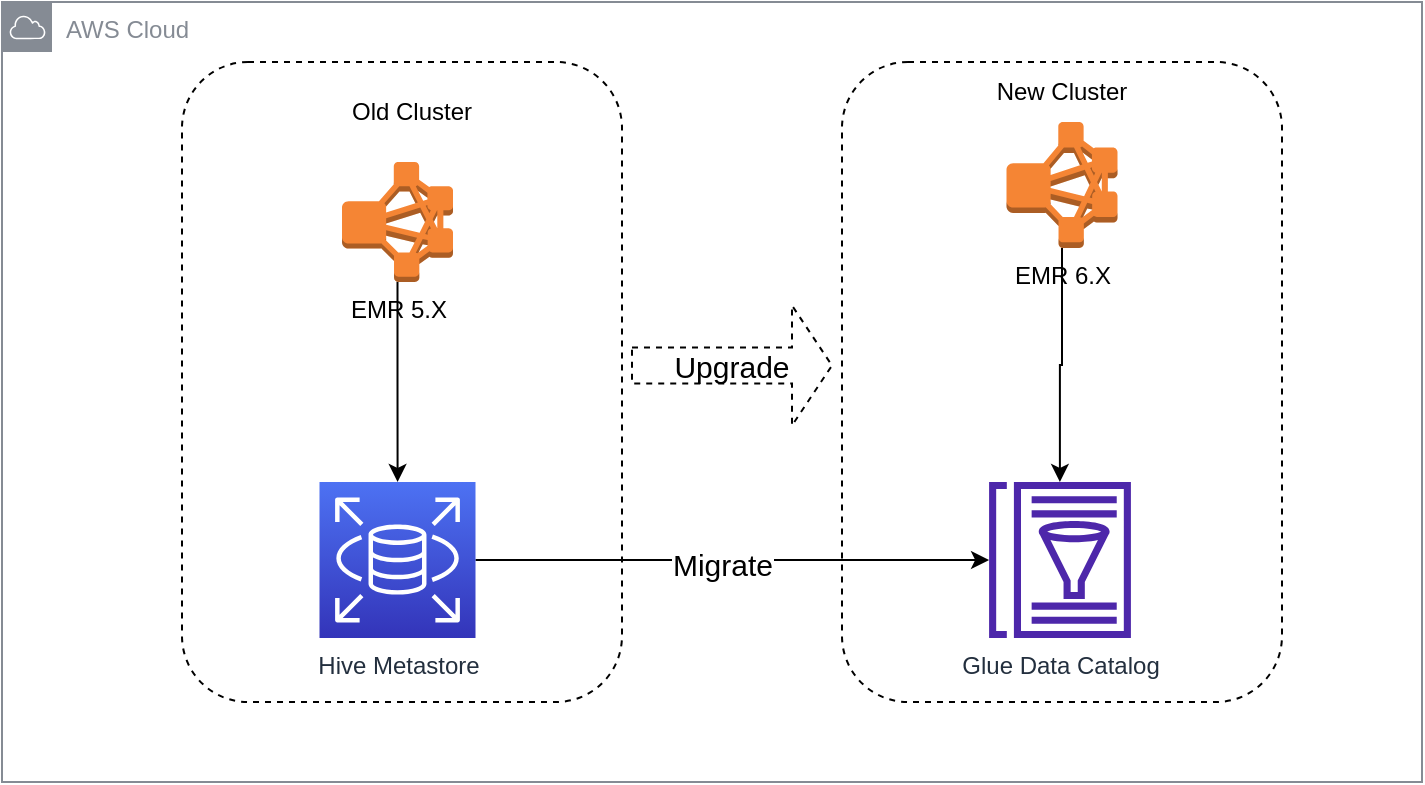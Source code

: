 <mxfile version="17.4.5" type="github"><diagram id="Cd5y1kNHd57_tZJnAyKG" name="Page-1"><mxGraphModel dx="1042" dy="507" grid="1" gridSize="10" guides="1" tooltips="1" connect="1" arrows="1" fold="1" page="1" pageScale="1" pageWidth="827" pageHeight="1169" math="0" shadow="0"><root><mxCell id="0"/><mxCell id="1" parent="0"/><mxCell id="FE19WrhtxEeYcqXIJ0xn-2" value="AWS Cloud" style="sketch=0;outlineConnect=0;gradientColor=none;html=1;whiteSpace=wrap;fontSize=12;fontStyle=0;shape=mxgraph.aws4.group;grIcon=mxgraph.aws4.group_aws_cloud;strokeColor=#858B94;fillColor=none;verticalAlign=top;align=left;spacingLeft=30;fontColor=#858B94;dashed=0;" parent="1" vertex="1"><mxGeometry x="60" y="90" width="710" height="390" as="geometry"/></mxCell><mxCell id="DkJPr1J9yXdr6lBRk-ze-4" value="" style="rounded=1;whiteSpace=wrap;html=1;dashed=1;" parent="1" vertex="1"><mxGeometry x="480" y="120" width="220" height="320" as="geometry"/></mxCell><mxCell id="DkJPr1J9yXdr6lBRk-ze-2" value="" style="rounded=1;whiteSpace=wrap;html=1;dashed=1;" parent="1" vertex="1"><mxGeometry x="150" y="120" width="220" height="320" as="geometry"/></mxCell><mxCell id="cIw4jWMmGr2bx2FsddDH-3" style="edgeStyle=orthogonalEdgeStyle;rounded=0;orthogonalLoop=1;jettySize=auto;html=1;" parent="1" source="FE19WrhtxEeYcqXIJ0xn-3" target="cIw4jWMmGr2bx2FsddDH-2" edge="1"><mxGeometry relative="1" as="geometry"/></mxCell><mxCell id="FE19WrhtxEeYcqXIJ0xn-3" value="EMR 5.X" style="outlineConnect=0;dashed=0;verticalLabelPosition=bottom;verticalAlign=top;align=center;html=1;shape=mxgraph.aws3.emr_cluster;fillColor=#F58534;gradientColor=none;" parent="1" vertex="1"><mxGeometry x="230" y="170" width="55.5" height="60" as="geometry"/></mxCell><mxCell id="DkJPr1J9yXdr6lBRk-ze-8" style="edgeStyle=orthogonalEdgeStyle;rounded=0;orthogonalLoop=1;jettySize=auto;html=1;" parent="1" source="cIw4jWMmGr2bx2FsddDH-2" target="DkJPr1J9yXdr6lBRk-ze-1" edge="1"><mxGeometry relative="1" as="geometry"/></mxCell><mxCell id="DkJPr1J9yXdr6lBRk-ze-9" value="Migrate" style="edgeLabel;html=1;align=center;verticalAlign=middle;resizable=0;points=[];fontSize=15;" parent="DkJPr1J9yXdr6lBRk-ze-8" vertex="1" connectable="0"><mxGeometry x="-0.046" y="-2" relative="1" as="geometry"><mxPoint as="offset"/></mxGeometry></mxCell><mxCell id="cIw4jWMmGr2bx2FsddDH-2" value="Hive Metastore" style="sketch=0;points=[[0,0,0],[0.25,0,0],[0.5,0,0],[0.75,0,0],[1,0,0],[0,1,0],[0.25,1,0],[0.5,1,0],[0.75,1,0],[1,1,0],[0,0.25,0],[0,0.5,0],[0,0.75,0],[1,0.25,0],[1,0.5,0],[1,0.75,0]];outlineConnect=0;fontColor=#232F3E;gradientColor=#4D72F3;gradientDirection=north;fillColor=#3334B9;strokeColor=#ffffff;dashed=0;verticalLabelPosition=bottom;verticalAlign=top;align=center;html=1;fontSize=12;fontStyle=0;aspect=fixed;shape=mxgraph.aws4.resourceIcon;resIcon=mxgraph.aws4.rds;" parent="1" vertex="1"><mxGeometry x="218.75" y="330" width="78" height="78" as="geometry"/></mxCell><mxCell id="DkJPr1J9yXdr6lBRk-ze-7" style="edgeStyle=orthogonalEdgeStyle;rounded=0;orthogonalLoop=1;jettySize=auto;html=1;exitX=0.5;exitY=1;exitDx=0;exitDy=0;exitPerimeter=0;" parent="1" source="cIw4jWMmGr2bx2FsddDH-4" target="DkJPr1J9yXdr6lBRk-ze-1" edge="1"><mxGeometry relative="1" as="geometry"/></mxCell><mxCell id="cIw4jWMmGr2bx2FsddDH-4" value="EMR 6.X" style="outlineConnect=0;dashed=0;verticalLabelPosition=bottom;verticalAlign=top;align=center;html=1;shape=mxgraph.aws3.emr_cluster;fillColor=#F58534;gradientColor=none;" parent="1" vertex="1"><mxGeometry x="562.25" y="150" width="55.5" height="63" as="geometry"/></mxCell><mxCell id="DkJPr1J9yXdr6lBRk-ze-1" value="Glue Data Catalog" style="sketch=0;outlineConnect=0;fontColor=#232F3E;gradientColor=none;fillColor=#4D27AA;strokeColor=none;dashed=0;verticalLabelPosition=bottom;verticalAlign=top;align=center;html=1;fontSize=12;fontStyle=0;aspect=fixed;pointerEvents=1;shape=mxgraph.aws4.glue_data_catalog;" parent="1" vertex="1"><mxGeometry x="553" y="330" width="72" height="78" as="geometry"/></mxCell><mxCell id="DkJPr1J9yXdr6lBRk-ze-3" value="Old Cluster" style="text;html=1;strokeColor=none;fillColor=none;align=center;verticalAlign=middle;whiteSpace=wrap;rounded=0;" parent="1" vertex="1"><mxGeometry x="230" y="130" width="70" height="30" as="geometry"/></mxCell><mxCell id="DkJPr1J9yXdr6lBRk-ze-5" value="New Cluster" style="text;html=1;strokeColor=none;fillColor=none;align=center;verticalAlign=middle;whiteSpace=wrap;rounded=0;" parent="1" vertex="1"><mxGeometry x="555" y="120" width="70" height="30" as="geometry"/></mxCell><mxCell id="DkJPr1J9yXdr6lBRk-ze-6" value="&lt;font style=&quot;font-size: 15px&quot;&gt;Upgrade&lt;/font&gt;" style="shape=singleArrow;whiteSpace=wrap;html=1;dashed=1;" parent="1" vertex="1"><mxGeometry x="375" y="241.75" width="100" height="60" as="geometry"/></mxCell></root></mxGraphModel></diagram></mxfile>